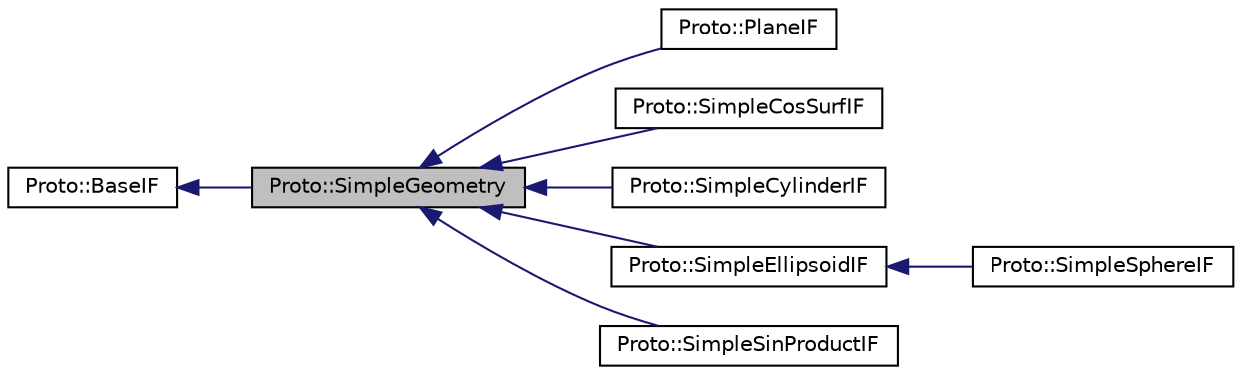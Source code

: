 digraph "Proto::SimpleGeometry"
{
  edge [fontname="Helvetica",fontsize="10",labelfontname="Helvetica",labelfontsize="10"];
  node [fontname="Helvetica",fontsize="10",shape=record];
  rankdir="LR";
  Node0 [label="Proto::SimpleGeometry",height=0.2,width=0.4,color="black", fillcolor="grey75", style="filled", fontcolor="black"];
  Node1 -> Node0 [dir="back",color="midnightblue",fontsize="10",style="solid",fontname="Helvetica"];
  Node1 [label="Proto::BaseIF",height=0.2,width=0.4,color="black", fillcolor="white", style="filled",URL="$classProto_1_1BaseIF.html",tooltip="Class that specifies and implicit function. "];
  Node0 -> Node2 [dir="back",color="midnightblue",fontsize="10",style="solid",fontname="Helvetica"];
  Node2 [label="Proto::PlaneIF",height=0.2,width=0.4,color="black", fillcolor="white", style="filled",URL="$classProto_1_1PlaneIF.html"];
  Node0 -> Node3 [dir="back",color="midnightblue",fontsize="10",style="solid",fontname="Helvetica"];
  Node3 [label="Proto::SimpleCosSurfIF",height=0.2,width=0.4,color="black", fillcolor="white", style="filled",URL="$classProto_1_1SimpleCosSurfIF.html",tooltip="Cos surfaces. "];
  Node0 -> Node4 [dir="back",color="midnightblue",fontsize="10",style="solid",fontname="Helvetica"];
  Node4 [label="Proto::SimpleCylinderIF",height=0.2,width=0.4,color="black", fillcolor="white", style="filled",URL="$classProto_1_1SimpleCylinderIF.html",tooltip="Cylinder. "];
  Node0 -> Node5 [dir="back",color="midnightblue",fontsize="10",style="solid",fontname="Helvetica"];
  Node5 [label="Proto::SimpleEllipsoidIF",height=0.2,width=0.4,color="black", fillcolor="white", style="filled",URL="$classProto_1_1SimpleEllipsoidIF.html",tooltip="Ellipsoid. "];
  Node5 -> Node6 [dir="back",color="midnightblue",fontsize="10",style="solid",fontname="Helvetica"];
  Node6 [label="Proto::SimpleSphereIF",height=0.2,width=0.4,color="black", fillcolor="white", style="filled",URL="$classProto_1_1SimpleSphereIF.html",tooltip="Sphere. "];
  Node0 -> Node7 [dir="back",color="midnightblue",fontsize="10",style="solid",fontname="Helvetica"];
  Node7 [label="Proto::SimpleSinProductIF",height=0.2,width=0.4,color="black", fillcolor="white", style="filled",URL="$classProto_1_1SimpleSinProductIF.html",tooltip="Sin bubbles. "];
}
